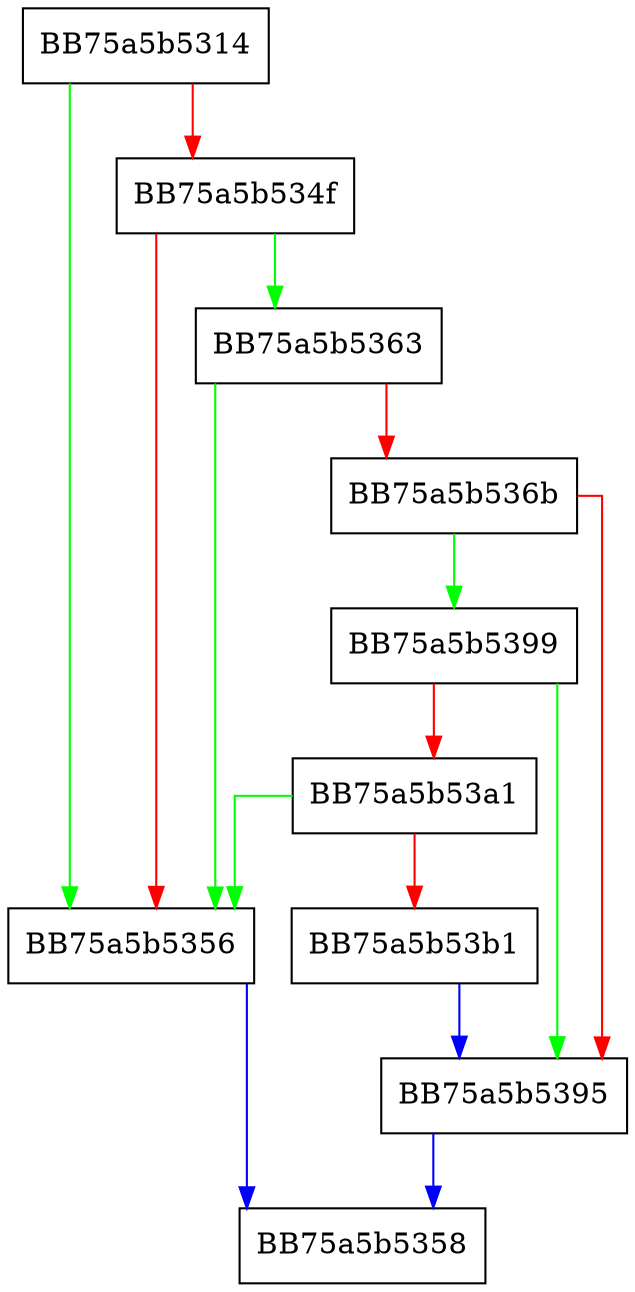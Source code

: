 digraph IsCodeIntegrityBitSet {
  node [shape="box"];
  graph [splines=ortho];
  BB75a5b5314 -> BB75a5b5356 [color="green"];
  BB75a5b5314 -> BB75a5b534f [color="red"];
  BB75a5b534f -> BB75a5b5363 [color="green"];
  BB75a5b534f -> BB75a5b5356 [color="red"];
  BB75a5b5356 -> BB75a5b5358 [color="blue"];
  BB75a5b5363 -> BB75a5b5356 [color="green"];
  BB75a5b5363 -> BB75a5b536b [color="red"];
  BB75a5b536b -> BB75a5b5399 [color="green"];
  BB75a5b536b -> BB75a5b5395 [color="red"];
  BB75a5b5395 -> BB75a5b5358 [color="blue"];
  BB75a5b5399 -> BB75a5b5395 [color="green"];
  BB75a5b5399 -> BB75a5b53a1 [color="red"];
  BB75a5b53a1 -> BB75a5b5356 [color="green"];
  BB75a5b53a1 -> BB75a5b53b1 [color="red"];
  BB75a5b53b1 -> BB75a5b5395 [color="blue"];
}